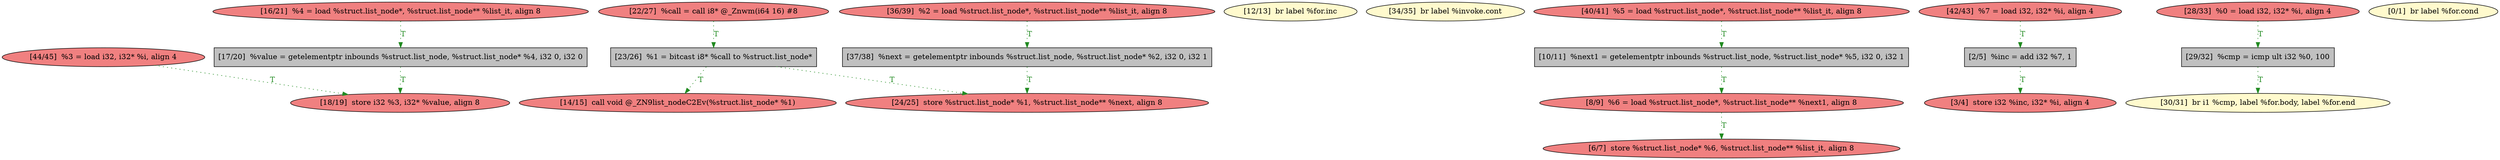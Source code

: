 
digraph G {


node1130 [fillcolor=lightcoral,label="[44/45]  %3 = load i32, i32* %i, align 4",shape=ellipse,style=filled ]
node1128 [fillcolor=lightcoral,label="[24/25]  store %struct.list_node* %1, %struct.list_node** %next, align 8",shape=ellipse,style=filled ]
node1127 [fillcolor=grey,label="[23/26]  %1 = bitcast i8* %call to %struct.list_node*",shape=rectangle,style=filled ]
node1126 [fillcolor=grey,label="[37/38]  %next = getelementptr inbounds %struct.list_node, %struct.list_node* %2, i32 0, i32 1",shape=rectangle,style=filled ]
node1124 [fillcolor=lightcoral,label="[36/39]  %2 = load %struct.list_node*, %struct.list_node** %list_it, align 8",shape=ellipse,style=filled ]
node1113 [fillcolor=lemonchiffon,label="[12/13]  br label %for.inc",shape=ellipse,style=filled ]
node1121 [fillcolor=lemonchiffon,label="[34/35]  br label %invoke.cont",shape=ellipse,style=filled ]
node1112 [fillcolor=grey,label="[10/11]  %next1 = getelementptr inbounds %struct.list_node, %struct.list_node* %5, i32 0, i32 1",shape=rectangle,style=filled ]
node1111 [fillcolor=lightcoral,label="[8/9]  %6 = load %struct.list_node*, %struct.list_node** %next1, align 8",shape=ellipse,style=filled ]
node1110 [fillcolor=lightcoral,label="[6/7]  store %struct.list_node* %6, %struct.list_node** %list_it, align 8",shape=ellipse,style=filled ]
node1129 [fillcolor=lightcoral,label="[42/43]  %7 = load i32, i32* %i, align 4",shape=ellipse,style=filled ]
node1118 [fillcolor=lightcoral,label="[28/33]  %0 = load i32, i32* %i, align 4",shape=ellipse,style=filled ]
node1109 [fillcolor=grey,label="[2/5]  %inc = add i32 %7, 1",shape=rectangle,style=filled ]
node1114 [fillcolor=lightcoral,label="[14/15]  call void @_ZN9list_nodeC2Ev(%struct.list_node* %1)",shape=ellipse,style=filled ]
node1115 [fillcolor=lightcoral,label="[16/21]  %4 = load %struct.list_node*, %struct.list_node** %list_it, align 8",shape=ellipse,style=filled ]
node1125 [fillcolor=lightcoral,label="[40/41]  %5 = load %struct.list_node*, %struct.list_node** %list_it, align 8",shape=ellipse,style=filled ]
node1120 [fillcolor=lightcoral,label="[18/19]  store i32 %3, i32* %value, align 8",shape=ellipse,style=filled ]
node1116 [fillcolor=lightcoral,label="[22/27]  %call = call i8* @_Znwm(i64 16) #8",shape=ellipse,style=filled ]
node1117 [fillcolor=grey,label="[17/20]  %value = getelementptr inbounds %struct.list_node, %struct.list_node* %4, i32 0, i32 0",shape=rectangle,style=filled ]
node1108 [fillcolor=lemonchiffon,label="[0/1]  br label %for.cond",shape=ellipse,style=filled ]
node1119 [fillcolor=grey,label="[29/32]  %cmp = icmp ult i32 %0, 100",shape=rectangle,style=filled ]
node1122 [fillcolor=lightcoral,label="[3/4]  store i32 %inc, i32* %i, align 4",shape=ellipse,style=filled ]
node1123 [fillcolor=lemonchiffon,label="[30/31]  br i1 %cmp, label %for.body, label %for.end",shape=ellipse,style=filled ]

node1125->node1112 [style=dotted,color=forestgreen,label="T",fontcolor=forestgreen ]
node1116->node1127 [style=dotted,color=forestgreen,label="T",fontcolor=forestgreen ]
node1112->node1111 [style=dotted,color=forestgreen,label="T",fontcolor=forestgreen ]
node1130->node1120 [style=dotted,color=forestgreen,label="T",fontcolor=forestgreen ]
node1117->node1120 [style=dotted,color=forestgreen,label="T",fontcolor=forestgreen ]
node1109->node1122 [style=dotted,color=forestgreen,label="T",fontcolor=forestgreen ]
node1115->node1117 [style=dotted,color=forestgreen,label="T",fontcolor=forestgreen ]
node1127->node1114 [style=dotted,color=forestgreen,label="T",fontcolor=forestgreen ]
node1111->node1110 [style=dotted,color=forestgreen,label="T",fontcolor=forestgreen ]
node1129->node1109 [style=dotted,color=forestgreen,label="T",fontcolor=forestgreen ]
node1126->node1128 [style=dotted,color=forestgreen,label="T",fontcolor=forestgreen ]
node1118->node1119 [style=dotted,color=forestgreen,label="T",fontcolor=forestgreen ]
node1127->node1128 [style=dotted,color=forestgreen,label="T",fontcolor=forestgreen ]
node1124->node1126 [style=dotted,color=forestgreen,label="T",fontcolor=forestgreen ]
node1119->node1123 [style=dotted,color=forestgreen,label="T",fontcolor=forestgreen ]


}
